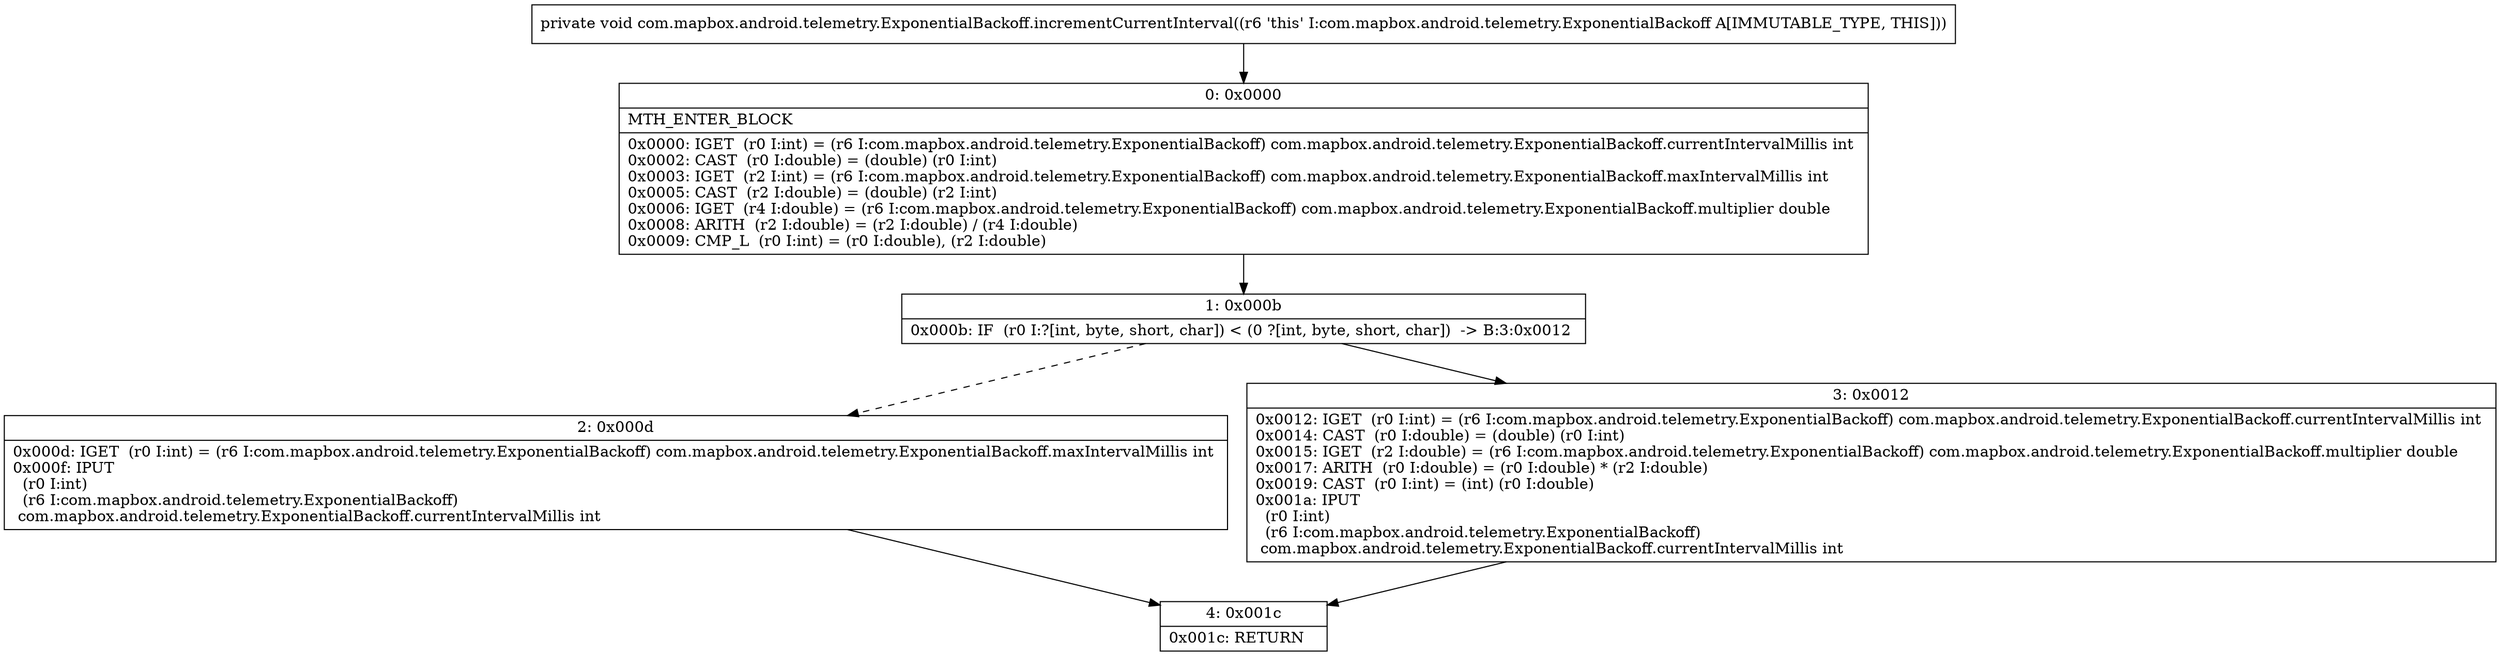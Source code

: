 digraph "CFG forcom.mapbox.android.telemetry.ExponentialBackoff.incrementCurrentInterval()V" {
Node_0 [shape=record,label="{0\:\ 0x0000|MTH_ENTER_BLOCK\l|0x0000: IGET  (r0 I:int) = (r6 I:com.mapbox.android.telemetry.ExponentialBackoff) com.mapbox.android.telemetry.ExponentialBackoff.currentIntervalMillis int \l0x0002: CAST  (r0 I:double) = (double) (r0 I:int) \l0x0003: IGET  (r2 I:int) = (r6 I:com.mapbox.android.telemetry.ExponentialBackoff) com.mapbox.android.telemetry.ExponentialBackoff.maxIntervalMillis int \l0x0005: CAST  (r2 I:double) = (double) (r2 I:int) \l0x0006: IGET  (r4 I:double) = (r6 I:com.mapbox.android.telemetry.ExponentialBackoff) com.mapbox.android.telemetry.ExponentialBackoff.multiplier double \l0x0008: ARITH  (r2 I:double) = (r2 I:double) \/ (r4 I:double) \l0x0009: CMP_L  (r0 I:int) = (r0 I:double), (r2 I:double) \l}"];
Node_1 [shape=record,label="{1\:\ 0x000b|0x000b: IF  (r0 I:?[int, byte, short, char]) \< (0 ?[int, byte, short, char])  \-\> B:3:0x0012 \l}"];
Node_2 [shape=record,label="{2\:\ 0x000d|0x000d: IGET  (r0 I:int) = (r6 I:com.mapbox.android.telemetry.ExponentialBackoff) com.mapbox.android.telemetry.ExponentialBackoff.maxIntervalMillis int \l0x000f: IPUT  \l  (r0 I:int)\l  (r6 I:com.mapbox.android.telemetry.ExponentialBackoff)\l com.mapbox.android.telemetry.ExponentialBackoff.currentIntervalMillis int \l}"];
Node_3 [shape=record,label="{3\:\ 0x0012|0x0012: IGET  (r0 I:int) = (r6 I:com.mapbox.android.telemetry.ExponentialBackoff) com.mapbox.android.telemetry.ExponentialBackoff.currentIntervalMillis int \l0x0014: CAST  (r0 I:double) = (double) (r0 I:int) \l0x0015: IGET  (r2 I:double) = (r6 I:com.mapbox.android.telemetry.ExponentialBackoff) com.mapbox.android.telemetry.ExponentialBackoff.multiplier double \l0x0017: ARITH  (r0 I:double) = (r0 I:double) * (r2 I:double) \l0x0019: CAST  (r0 I:int) = (int) (r0 I:double) \l0x001a: IPUT  \l  (r0 I:int)\l  (r6 I:com.mapbox.android.telemetry.ExponentialBackoff)\l com.mapbox.android.telemetry.ExponentialBackoff.currentIntervalMillis int \l}"];
Node_4 [shape=record,label="{4\:\ 0x001c|0x001c: RETURN   \l}"];
MethodNode[shape=record,label="{private void com.mapbox.android.telemetry.ExponentialBackoff.incrementCurrentInterval((r6 'this' I:com.mapbox.android.telemetry.ExponentialBackoff A[IMMUTABLE_TYPE, THIS])) }"];
MethodNode -> Node_0;
Node_0 -> Node_1;
Node_1 -> Node_2[style=dashed];
Node_1 -> Node_3;
Node_2 -> Node_4;
Node_3 -> Node_4;
}

